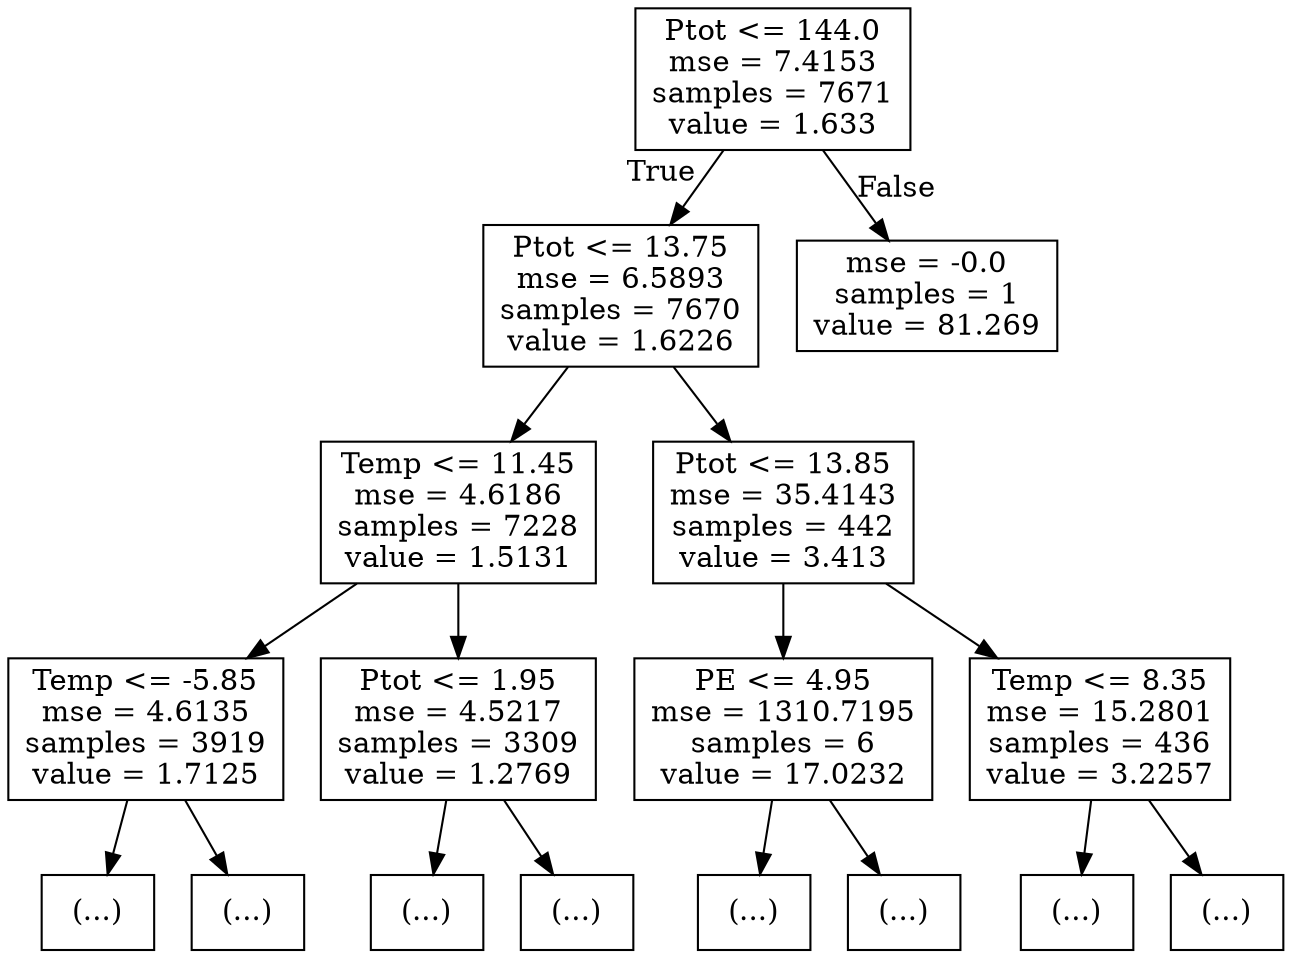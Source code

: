 digraph Tree {
node [shape=box] ;
0 [label="Ptot <= 144.0\nmse = 7.4153\nsamples = 7671\nvalue = 1.633"] ;
1 [label="Ptot <= 13.75\nmse = 6.5893\nsamples = 7670\nvalue = 1.6226"] ;
0 -> 1 [labeldistance=2.5, labelangle=45, headlabel="True"] ;
2 [label="Temp <= 11.45\nmse = 4.6186\nsamples = 7228\nvalue = 1.5131"] ;
1 -> 2 ;
3 [label="Temp <= -5.85\nmse = 4.6135\nsamples = 3919\nvalue = 1.7125"] ;
2 -> 3 ;
4 [label="(...)"] ;
3 -> 4 ;
655 [label="(...)"] ;
3 -> 655 ;
4416 [label="Ptot <= 1.95\nmse = 4.5217\nsamples = 3309\nvalue = 1.2769"] ;
2 -> 4416 ;
4417 [label="(...)"] ;
4416 -> 4417 ;
7710 [label="(...)"] ;
4416 -> 7710 ;
9127 [label="Ptot <= 13.85\nmse = 35.4143\nsamples = 442\nvalue = 3.413"] ;
1 -> 9127 ;
9128 [label="PE <= 4.95\nmse = 1310.7195\nsamples = 6\nvalue = 17.0232"] ;
9127 -> 9128 ;
9129 [label="(...)"] ;
9128 -> 9129 ;
9138 [label="(...)"] ;
9128 -> 9138 ;
9139 [label="Temp <= 8.35\nmse = 15.2801\nsamples = 436\nvalue = 3.2257"] ;
9127 -> 9139 ;
9140 [label="(...)"] ;
9139 -> 9140 ;
9317 [label="(...)"] ;
9139 -> 9317 ;
10006 [label="mse = -0.0\nsamples = 1\nvalue = 81.269"] ;
0 -> 10006 [labeldistance=2.5, labelangle=-45, headlabel="False"] ;
}